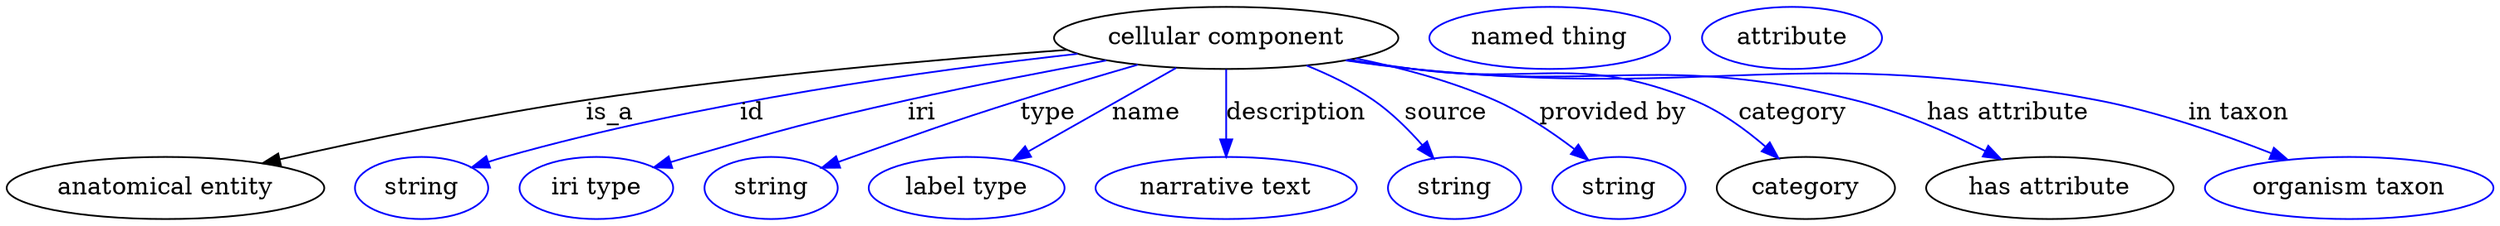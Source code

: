 digraph {
	graph [bb="0,0,1436.8,123"];
	node [label="\N"];
	"cellular component"	[height=0.5,
		label="cellular component",
		pos="704.64,105",
		width=2.7623];
	"anatomical entity"	[height=0.5,
		pos="91.642,18",
		width=2.5456];
	"cellular component" -> "anatomical entity"	[label=is_a,
		lp="348.64,61.5",
		pos="e,147.8,32.362 612.69,98.09 537.62,92.597 428.92,83.116 334.64,69 274.27,59.96 206.26,45.604 157.58,34.589"];
	id	[color=blue,
		height=0.5,
		label=string,
		pos="239.64,18",
		width=1.0652];
	"cellular component" -> id	[color=blue,
		label=id,
		lp="430.64,61.5",
		pos="e,268.64,29.948 618.74,95.787 533.55,86.295 399.87,67.753 287.64,36 284.54,35.121 281.34,34.148 278.14,33.124",
		style=solid];
	iri	[color=blue,
		height=0.5,
		label="iri type",
		pos="340.64,18",
		width=1.2277];
	"cellular component" -> iri	[color=blue,
		label=iri,
		lp="528.64,61.5",
		pos="e,374.27,29.865 635.38,91.98 600.8,85.684 558.39,77.522 520.64,69 464.17,56.251 450.27,52.03 394.64,36 391.13,34.988 387.5,33.911 \
383.86,32.81",
		style=solid];
	type	[color=blue,
		height=0.5,
		label=string,
		pos="441.64,18",
		width=1.0652];
	"cellular component" -> type	[color=blue,
		label=type,
		lp="601.64,61.5",
		pos="e,470.94,29.697 653.54,89.479 632.46,83.356 607.81,76.028 585.64,69 542.23,55.239 531.61,51.079 488.64,36 485.96,35.057 483.19,34.077 \
480.4,33.084",
		style=solid];
	name	[color=blue,
		height=0.5,
		label="label type",
		pos="554.64,18",
		width=1.5707];
	"cellular component" -> name	[color=blue,
		label=name,
		lp="658.64,61.5",
		pos="e,581.46,34.196 675.72,87.611 651.35,73.802 616.38,53.988 590.29,39.199",
		style=solid];
	description	[color=blue,
		height=0.5,
		label="narrative text",
		pos="704.64,18",
		width=2.0943];
	"cellular component" -> description	[color=blue,
		label=description,
		lp="745.14,61.5",
		pos="e,704.64,36.175 704.64,86.799 704.64,75.163 704.64,59.548 704.64,46.237",
		style=solid];
	source	[color=blue,
		height=0.5,
		label=string,
		pos="836.64,18",
		width=1.0652];
	"cellular component" -> source	[color=blue,
		label=source,
		lp="831.64,61.5",
		pos="e,824.52,35.129 751.03,89.04 764.11,83.747 777.95,77.06 789.64,69 800.11,61.784 810.02,51.893 818.02,42.813",
		style=solid];
	"provided by"	[color=blue,
		height=0.5,
		label=string,
		pos="931.64,18",
		width=1.0652];
	"cellular component" -> "provided by"	[color=blue,
		label="provided by",
		lp="928.14,61.5",
		pos="e,914.16,34.036 779.82,93.066 805.8,87.727 834.64,80 859.64,69 876.21,61.709 892.93,50.399 906.07,40.379",
		style=solid];
	category	[height=0.5,
		pos="1039.6,18",
		width=1.4263];
	"cellular component" -> category	[color=blue,
		label=category,
		lp="1032.1,61.5",
		pos="e,1023.9,35.176 775.74,92.338 788.03,90.457 800.7,88.603 812.64,87 884.44,77.365 907.45,96.084 974.64,69 989.98,62.816 1004.8,51.945 \
1016.4,41.917",
		style=solid];
	"has attribute"	[height=0.5,
		pos="1180.6,18",
		width=1.9859];
	"cellular component" -> "has attribute"	[color=blue,
		label="has attribute",
		lp="1156.6,61.5",
		pos="e,1152.4,34.818 774.53,92.104 787.19,90.205 800.29,88.406 812.64,87 925.53,74.155 957.38,96.396 1067.6,69 1093.9,62.466 1121.8,50.208 \
1143.3,39.465",
		style=solid];
	"in taxon"	[color=blue,
		height=0.5,
		label="organism taxon",
		pos="1353.6,18",
		width=2.3109];
	"cellular component" -> "in taxon"	[color=blue,
		label="in taxon",
		lp="1289.6,61.5",
		pos="e,1318.1,34.357 773.63,91.977 786.56,90.055 799.99,88.28 812.64,87 987.49,69.31 1035,101.8 1207.6,69 1242.4,62.402 1280.1,49.323 \
1308.5,38.197",
		style=solid];
	"named thing_category"	[color=blue,
		height=0.5,
		label="named thing",
		pos="891.64,105",
		width=1.9318];
	"organismal entity_has attribute"	[color=blue,
		height=0.5,
		label=attribute,
		pos="1031.6,105",
		width=1.4443];
}
